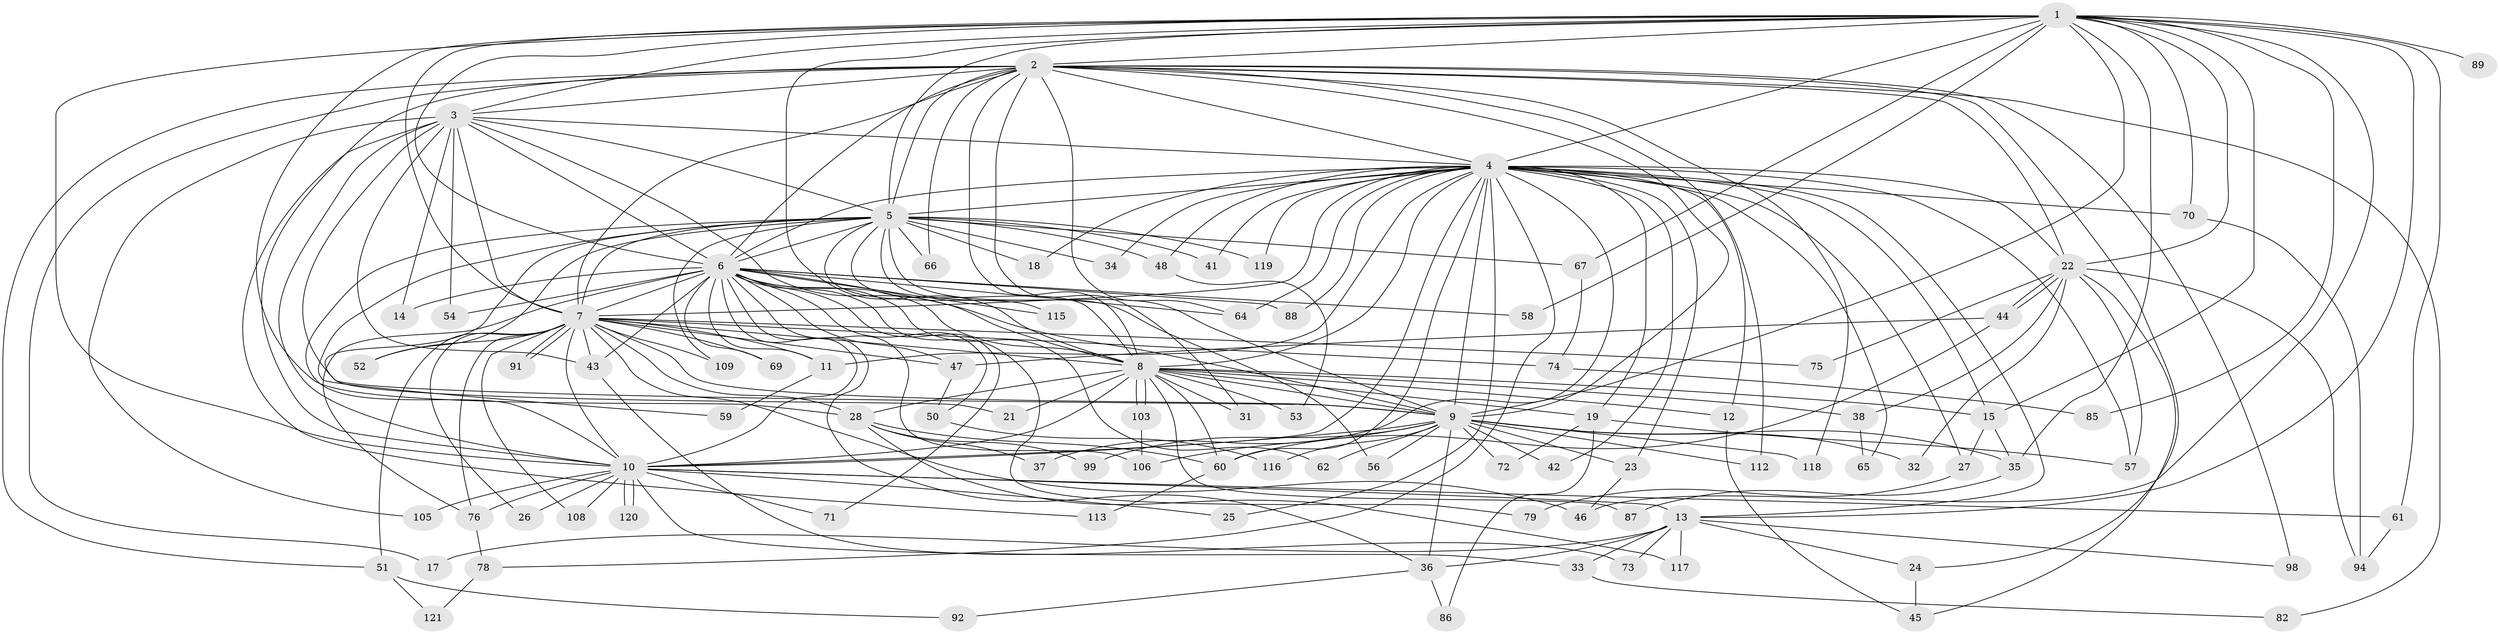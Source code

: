 // original degree distribution, {23: 0.024793388429752067, 22: 0.008264462809917356, 14: 0.008264462809917356, 33: 0.008264462809917356, 20: 0.008264462809917356, 27: 0.008264462809917356, 26: 0.008264462809917356, 21: 0.008264462809917356, 4: 0.09090909090909091, 3: 0.1652892561983471, 8: 0.008264462809917356, 2: 0.5867768595041323, 6: 0.008264462809917356, 5: 0.049586776859504134, 12: 0.008264462809917356}
// Generated by graph-tools (version 1.1) at 2025/41/03/06/25 10:41:35]
// undirected, 93 vertices, 228 edges
graph export_dot {
graph [start="1"]
  node [color=gray90,style=filled];
  1 [super="+55"];
  2 [super="+114"];
  3;
  4 [super="+63"];
  5 [super="+20"];
  6 [super="+68"];
  7 [super="+39"];
  8 [super="+77"];
  9 [super="+93"];
  10 [super="+29"];
  11 [super="+84"];
  12 [super="+101"];
  13 [super="+16"];
  14;
  15;
  17;
  18;
  19;
  21;
  22 [super="+30"];
  23;
  24;
  25;
  26;
  27 [super="+40"];
  28 [super="+49"];
  31;
  32;
  33;
  34;
  35 [super="+104"];
  36 [super="+97"];
  37;
  38 [super="+107"];
  41;
  42;
  43 [super="+83"];
  44 [super="+81"];
  45;
  46 [super="+80"];
  47 [super="+102"];
  48;
  50;
  51;
  52;
  53;
  54;
  56;
  57 [super="+95"];
  58;
  59;
  60 [super="+90"];
  61;
  62;
  64 [super="+111"];
  65;
  66;
  67;
  69;
  70;
  71;
  72;
  73;
  74;
  75;
  76 [super="+96"];
  78;
  79;
  82;
  85;
  86;
  87;
  88;
  89;
  91;
  92;
  94 [super="+100"];
  98;
  99;
  103;
  105;
  106 [super="+110"];
  108;
  109;
  112;
  113;
  115;
  116;
  117;
  118;
  119;
  120;
  121;
  1 -- 2;
  1 -- 3;
  1 -- 4;
  1 -- 5;
  1 -- 6;
  1 -- 7 [weight=2];
  1 -- 8;
  1 -- 9;
  1 -- 10 [weight=2];
  1 -- 13;
  1 -- 22;
  1 -- 28;
  1 -- 35;
  1 -- 58;
  1 -- 61;
  1 -- 67;
  1 -- 70;
  1 -- 85;
  1 -- 89 [weight=2];
  1 -- 46;
  1 -- 15;
  2 -- 3;
  2 -- 4;
  2 -- 5;
  2 -- 6;
  2 -- 7;
  2 -- 8 [weight=2];
  2 -- 9 [weight=2];
  2 -- 10;
  2 -- 17;
  2 -- 24;
  2 -- 31;
  2 -- 51;
  2 -- 66;
  2 -- 82;
  2 -- 98;
  2 -- 112;
  2 -- 118;
  2 -- 64;
  2 -- 22;
  3 -- 4;
  3 -- 5;
  3 -- 6;
  3 -- 7;
  3 -- 8;
  3 -- 9;
  3 -- 10;
  3 -- 14;
  3 -- 43;
  3 -- 54;
  3 -- 105;
  3 -- 113;
  4 -- 5;
  4 -- 6;
  4 -- 7;
  4 -- 8;
  4 -- 9 [weight=2];
  4 -- 10;
  4 -- 12;
  4 -- 13;
  4 -- 15;
  4 -- 18;
  4 -- 19;
  4 -- 22;
  4 -- 23;
  4 -- 25;
  4 -- 27;
  4 -- 34;
  4 -- 37;
  4 -- 41;
  4 -- 42;
  4 -- 48;
  4 -- 64;
  4 -- 65;
  4 -- 70;
  4 -- 78;
  4 -- 88;
  4 -- 119;
  4 -- 60;
  4 -- 57;
  4 -- 11;
  5 -- 6;
  5 -- 7;
  5 -- 8;
  5 -- 9 [weight=2];
  5 -- 10;
  5 -- 18;
  5 -- 21;
  5 -- 48;
  5 -- 56;
  5 -- 59;
  5 -- 66;
  5 -- 67;
  5 -- 109;
  5 -- 115;
  5 -- 119;
  5 -- 34;
  5 -- 52;
  5 -- 41;
  6 -- 7;
  6 -- 8;
  6 -- 9;
  6 -- 10;
  6 -- 11;
  6 -- 14;
  6 -- 36;
  6 -- 47 [weight=2];
  6 -- 50;
  6 -- 54;
  6 -- 58;
  6 -- 62;
  6 -- 64;
  6 -- 69;
  6 -- 71;
  6 -- 76;
  6 -- 79;
  6 -- 88;
  6 -- 106;
  6 -- 115;
  6 -- 43;
  7 -- 8;
  7 -- 9;
  7 -- 10;
  7 -- 11;
  7 -- 26;
  7 -- 43;
  7 -- 51;
  7 -- 52;
  7 -- 69;
  7 -- 76;
  7 -- 91;
  7 -- 91;
  7 -- 108;
  7 -- 109;
  7 -- 28;
  7 -- 74;
  7 -- 75;
  7 -- 46;
  7 -- 47;
  8 -- 9 [weight=2];
  8 -- 10;
  8 -- 12;
  8 -- 15;
  8 -- 19;
  8 -- 21;
  8 -- 28;
  8 -- 31;
  8 -- 38;
  8 -- 53;
  8 -- 60;
  8 -- 87;
  8 -- 103;
  8 -- 103;
  9 -- 10;
  9 -- 23;
  9 -- 32;
  9 -- 36;
  9 -- 42;
  9 -- 56;
  9 -- 62;
  9 -- 72;
  9 -- 99;
  9 -- 106;
  9 -- 112;
  9 -- 116;
  9 -- 118;
  9 -- 35;
  10 -- 25;
  10 -- 26;
  10 -- 33;
  10 -- 61;
  10 -- 71;
  10 -- 105;
  10 -- 108;
  10 -- 120;
  10 -- 120;
  10 -- 13;
  10 -- 76;
  11 -- 59;
  12 -- 45;
  13 -- 24;
  13 -- 33;
  13 -- 73;
  13 -- 98;
  13 -- 117;
  13 -- 17;
  13 -- 36;
  15 -- 27 [weight=2];
  15 -- 35;
  19 -- 57;
  19 -- 72;
  19 -- 86;
  22 -- 32;
  22 -- 38 [weight=2];
  22 -- 44;
  22 -- 44;
  22 -- 45;
  22 -- 57;
  22 -- 75;
  22 -- 94;
  23 -- 46;
  24 -- 45;
  27 -- 79;
  28 -- 37;
  28 -- 99;
  28 -- 117;
  28 -- 60;
  33 -- 82;
  35 -- 87;
  36 -- 86;
  36 -- 92;
  38 -- 65;
  43 -- 73;
  44 -- 47;
  44 -- 60;
  47 -- 50;
  48 -- 53;
  50 -- 116;
  51 -- 92;
  51 -- 121;
  60 -- 113;
  61 -- 94;
  67 -- 74;
  70 -- 94;
  74 -- 85;
  76 -- 78;
  78 -- 121;
  103 -- 106;
}
